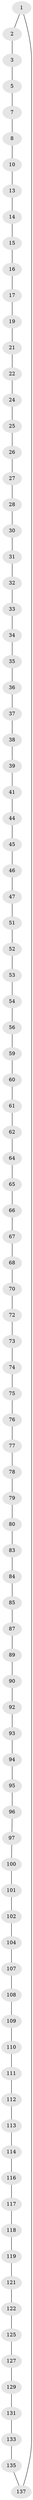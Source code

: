 // original degree distribution, {2: 1.0}
// Generated by graph-tools (version 1.1) at 2025/20/03/04/25 18:20:04]
// undirected, 96 vertices, 96 edges
graph export_dot {
graph [start="1"]
  node [color=gray90,style=filled];
  1;
  2;
  3 [super="+4"];
  5 [super="+6"];
  7;
  8 [super="+9"];
  10 [super="+11"];
  13;
  14;
  15;
  16;
  17 [super="+18"];
  19 [super="+20"];
  21;
  22 [super="+23"];
  24;
  25;
  26;
  27;
  28 [super="+29"];
  30;
  31;
  32;
  33;
  34;
  35;
  36;
  37;
  38;
  39 [super="+40"];
  41 [super="+42"];
  44;
  45;
  46;
  47 [super="+48"];
  51;
  52;
  53;
  54 [super="+55"];
  56 [super="+57"];
  59;
  60;
  61;
  62 [super="+63"];
  64;
  65;
  66;
  67;
  68 [super="+69"];
  70 [super="+71"];
  72;
  73;
  74;
  75;
  76;
  77;
  78;
  79;
  80 [super="+81"];
  83;
  84;
  85 [super="+86"];
  87 [super="+88"];
  89;
  90 [super="+91"];
  92;
  93;
  94;
  95;
  96;
  97 [super="+98"];
  100;
  101;
  102 [super="+103"];
  104 [super="+105"];
  107;
  108;
  109;
  110;
  111;
  112;
  113;
  114 [super="+115"];
  116;
  117;
  118;
  119 [super="+120"];
  121;
  122 [super="+123"];
  125 [super="+126"];
  127 [super="+128"];
  129 [super="+130"];
  131 [super="+132"];
  133 [super="+134"];
  135 [super="+136"];
  137 [super="+138"];
  1 -- 2;
  1 -- 137;
  2 -- 3;
  3 -- 5;
  5 -- 7;
  7 -- 8;
  8 -- 10;
  10 -- 13;
  13 -- 14;
  14 -- 15;
  15 -- 16;
  16 -- 17;
  17 -- 19;
  19 -- 21;
  21 -- 22;
  22 -- 24;
  24 -- 25;
  25 -- 26;
  26 -- 27;
  27 -- 28;
  28 -- 30;
  30 -- 31;
  31 -- 32;
  32 -- 33;
  33 -- 34;
  34 -- 35;
  35 -- 36;
  36 -- 37;
  37 -- 38;
  38 -- 39;
  39 -- 41;
  41 -- 44;
  44 -- 45;
  45 -- 46;
  46 -- 47;
  47 -- 51;
  51 -- 52;
  52 -- 53;
  53 -- 54;
  54 -- 56;
  56 -- 59;
  59 -- 60;
  60 -- 61;
  61 -- 62;
  62 -- 64;
  64 -- 65;
  65 -- 66;
  66 -- 67;
  67 -- 68;
  68 -- 70;
  70 -- 72;
  72 -- 73;
  73 -- 74;
  74 -- 75;
  75 -- 76;
  76 -- 77;
  77 -- 78;
  78 -- 79;
  79 -- 80;
  80 -- 83;
  83 -- 84;
  84 -- 85;
  85 -- 87;
  87 -- 89;
  89 -- 90;
  90 -- 92;
  92 -- 93;
  93 -- 94;
  94 -- 95;
  95 -- 96;
  96 -- 97;
  97 -- 100;
  100 -- 101;
  101 -- 102;
  102 -- 104;
  104 -- 107;
  107 -- 108;
  108 -- 109;
  109 -- 110;
  110 -- 111;
  111 -- 112;
  112 -- 113;
  113 -- 114;
  114 -- 116;
  116 -- 117;
  117 -- 118;
  118 -- 119;
  119 -- 121;
  121 -- 122;
  122 -- 125;
  125 -- 127;
  127 -- 129;
  129 -- 131;
  131 -- 133;
  133 -- 135;
  135 -- 137;
}
